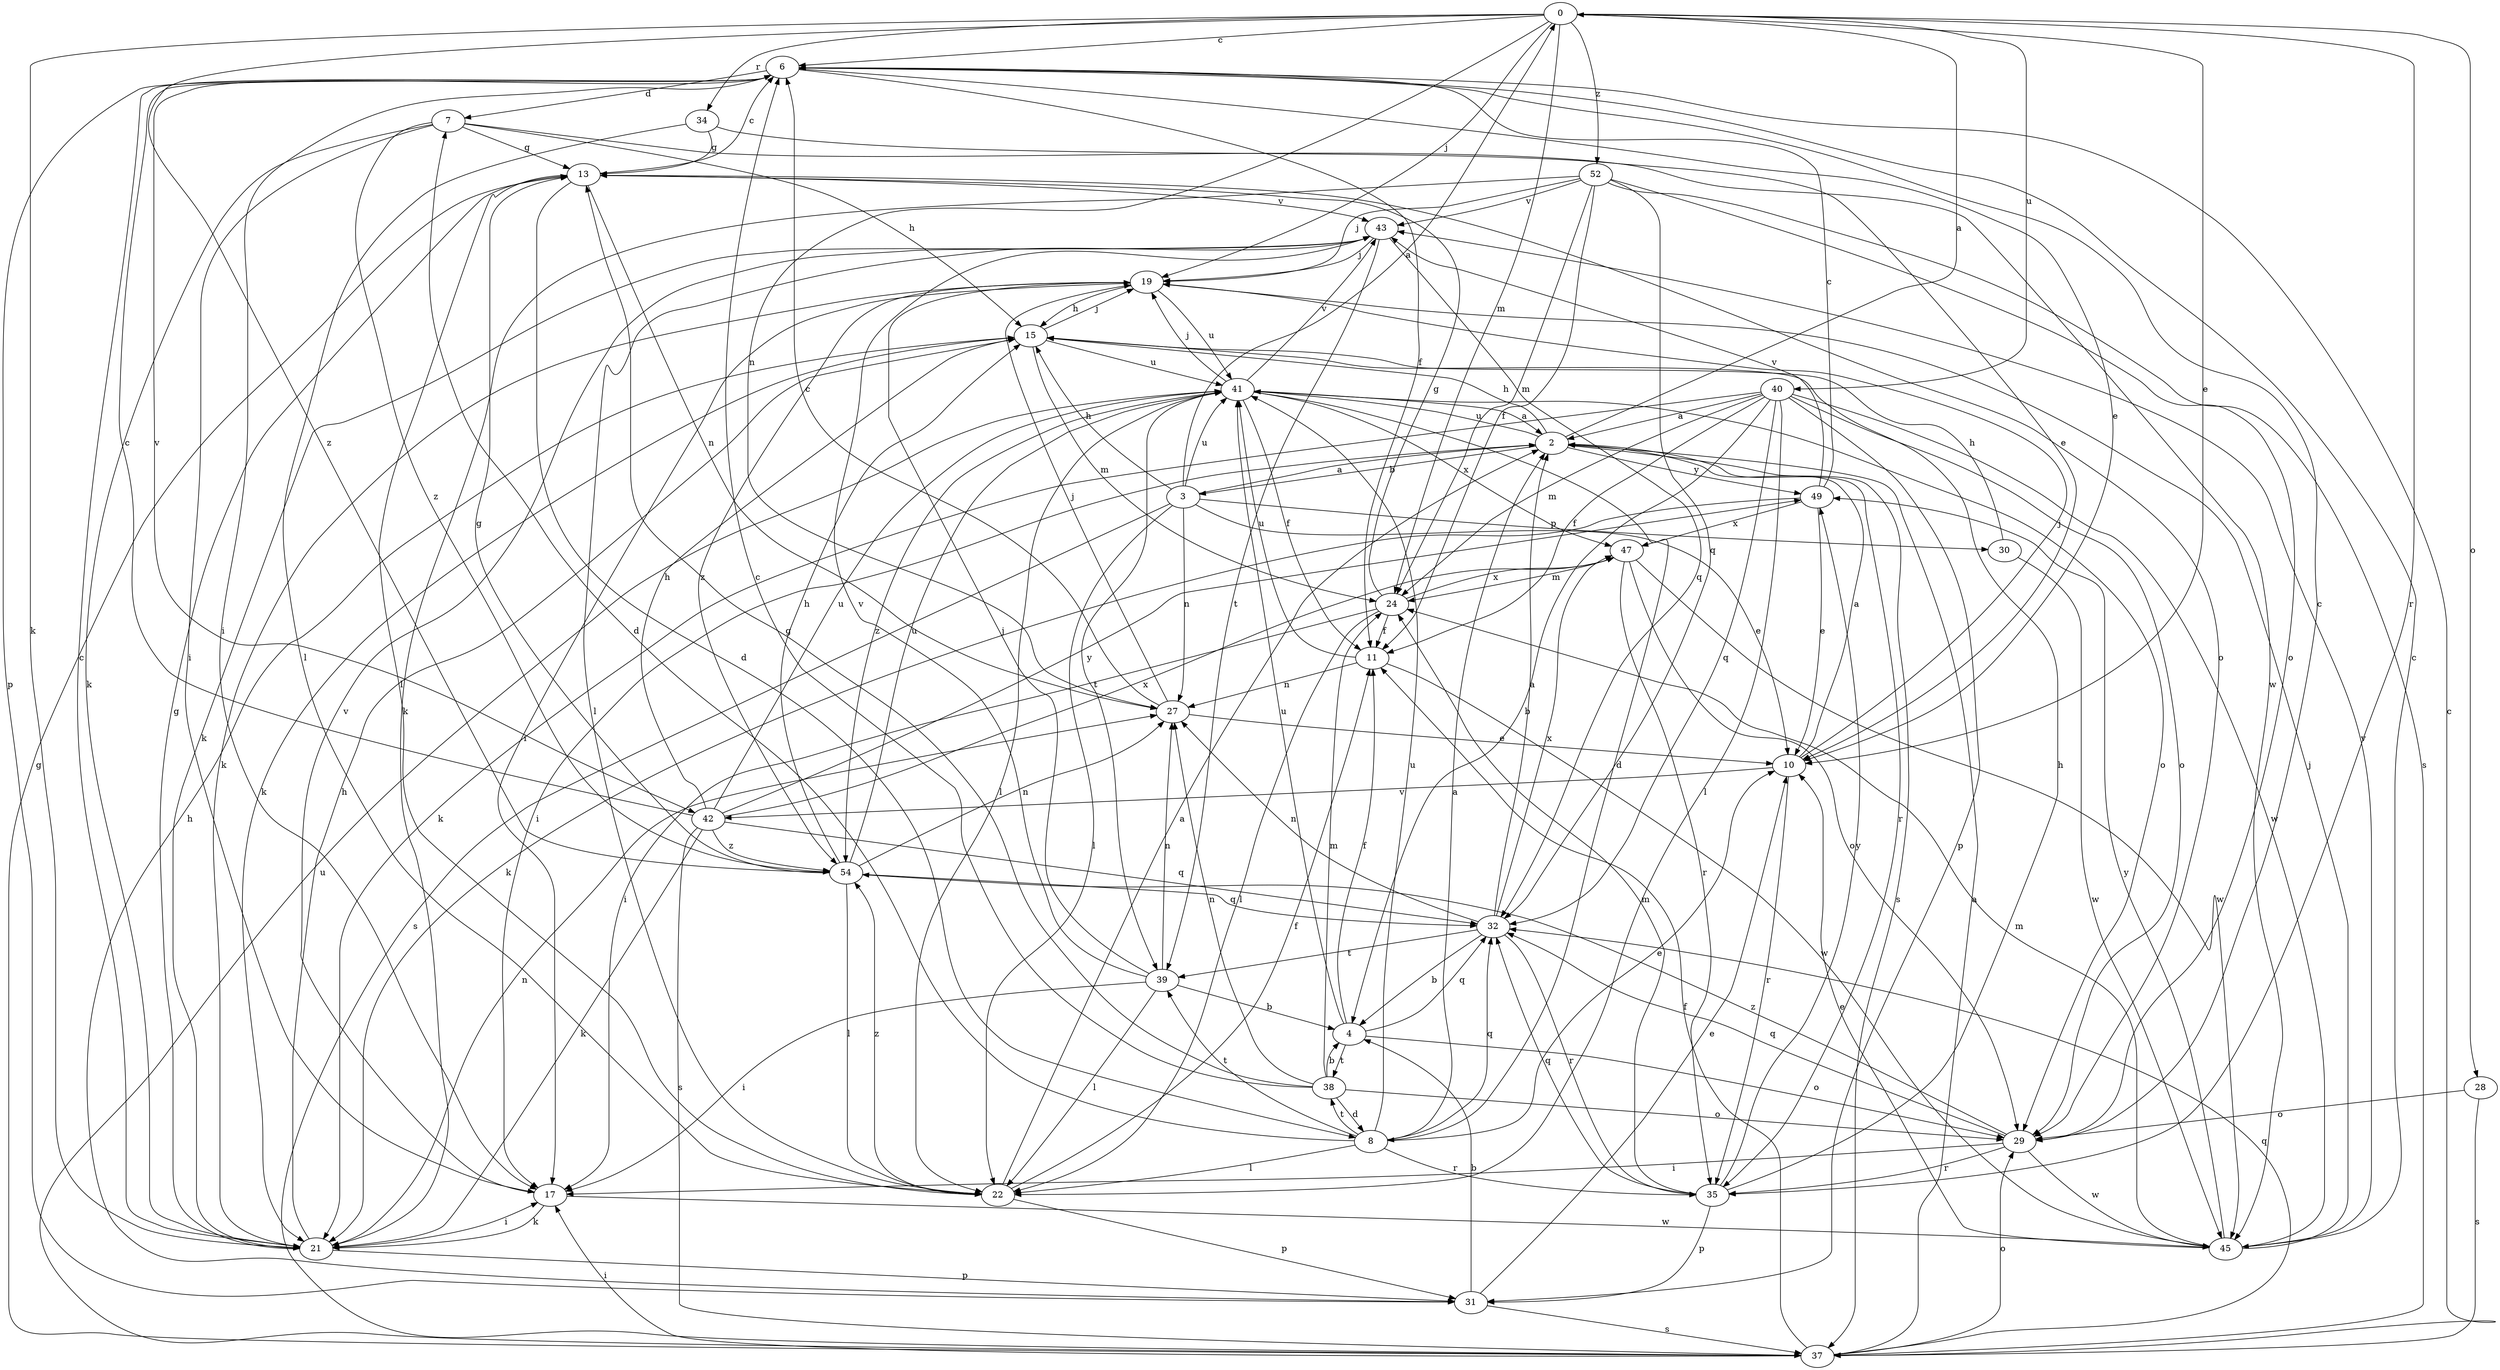 strict digraph  {
0;
2;
3;
4;
6;
7;
8;
10;
11;
13;
15;
17;
19;
21;
22;
24;
27;
28;
29;
30;
31;
32;
34;
35;
37;
38;
39;
40;
41;
42;
43;
45;
47;
49;
52;
54;
0 -> 6  [label=c];
0 -> 10  [label=e];
0 -> 19  [label=j];
0 -> 21  [label=k];
0 -> 24  [label=m];
0 -> 27  [label=n];
0 -> 28  [label=o];
0 -> 34  [label=r];
0 -> 35  [label=r];
0 -> 40  [label=u];
0 -> 52  [label=z];
0 -> 54  [label=z];
2 -> 0  [label=a];
2 -> 3  [label=b];
2 -> 15  [label=h];
2 -> 17  [label=i];
2 -> 35  [label=r];
2 -> 37  [label=s];
2 -> 41  [label=u];
2 -> 49  [label=y];
3 -> 0  [label=a];
3 -> 2  [label=a];
3 -> 10  [label=e];
3 -> 15  [label=h];
3 -> 22  [label=l];
3 -> 27  [label=n];
3 -> 30  [label=p];
3 -> 37  [label=s];
3 -> 41  [label=u];
4 -> 11  [label=f];
4 -> 29  [label=o];
4 -> 32  [label=q];
4 -> 38  [label=t];
4 -> 41  [label=u];
6 -> 7  [label=d];
6 -> 10  [label=e];
6 -> 11  [label=f];
6 -> 17  [label=i];
6 -> 31  [label=p];
6 -> 42  [label=v];
7 -> 13  [label=g];
7 -> 15  [label=h];
7 -> 17  [label=i];
7 -> 21  [label=k];
7 -> 45  [label=w];
7 -> 54  [label=z];
8 -> 2  [label=a];
8 -> 7  [label=d];
8 -> 10  [label=e];
8 -> 22  [label=l];
8 -> 32  [label=q];
8 -> 35  [label=r];
8 -> 38  [label=t];
8 -> 39  [label=t];
8 -> 41  [label=u];
10 -> 2  [label=a];
10 -> 19  [label=j];
10 -> 35  [label=r];
10 -> 42  [label=v];
11 -> 27  [label=n];
11 -> 41  [label=u];
11 -> 45  [label=w];
13 -> 6  [label=c];
13 -> 8  [label=d];
13 -> 22  [label=l];
13 -> 27  [label=n];
13 -> 29  [label=o];
13 -> 43  [label=v];
15 -> 19  [label=j];
15 -> 21  [label=k];
15 -> 24  [label=m];
15 -> 41  [label=u];
17 -> 21  [label=k];
17 -> 43  [label=v];
17 -> 45  [label=w];
19 -> 15  [label=h];
19 -> 17  [label=i];
19 -> 21  [label=k];
19 -> 41  [label=u];
19 -> 54  [label=z];
21 -> 6  [label=c];
21 -> 13  [label=g];
21 -> 15  [label=h];
21 -> 17  [label=i];
21 -> 27  [label=n];
21 -> 31  [label=p];
22 -> 2  [label=a];
22 -> 11  [label=f];
22 -> 31  [label=p];
22 -> 54  [label=z];
24 -> 11  [label=f];
24 -> 13  [label=g];
24 -> 17  [label=i];
24 -> 22  [label=l];
24 -> 47  [label=x];
27 -> 6  [label=c];
27 -> 10  [label=e];
27 -> 19  [label=j];
28 -> 29  [label=o];
28 -> 37  [label=s];
29 -> 6  [label=c];
29 -> 17  [label=i];
29 -> 32  [label=q];
29 -> 35  [label=r];
29 -> 45  [label=w];
29 -> 54  [label=z];
30 -> 15  [label=h];
30 -> 45  [label=w];
31 -> 4  [label=b];
31 -> 10  [label=e];
31 -> 15  [label=h];
31 -> 37  [label=s];
32 -> 2  [label=a];
32 -> 4  [label=b];
32 -> 27  [label=n];
32 -> 35  [label=r];
32 -> 39  [label=t];
32 -> 47  [label=x];
34 -> 10  [label=e];
34 -> 13  [label=g];
34 -> 22  [label=l];
35 -> 15  [label=h];
35 -> 24  [label=m];
35 -> 31  [label=p];
35 -> 32  [label=q];
35 -> 49  [label=y];
37 -> 2  [label=a];
37 -> 6  [label=c];
37 -> 11  [label=f];
37 -> 13  [label=g];
37 -> 17  [label=i];
37 -> 29  [label=o];
37 -> 32  [label=q];
37 -> 41  [label=u];
38 -> 4  [label=b];
38 -> 6  [label=c];
38 -> 8  [label=d];
38 -> 13  [label=g];
38 -> 24  [label=m];
38 -> 27  [label=n];
38 -> 29  [label=o];
39 -> 4  [label=b];
39 -> 17  [label=i];
39 -> 19  [label=j];
39 -> 22  [label=l];
39 -> 27  [label=n];
39 -> 43  [label=v];
40 -> 2  [label=a];
40 -> 4  [label=b];
40 -> 11  [label=f];
40 -> 21  [label=k];
40 -> 22  [label=l];
40 -> 24  [label=m];
40 -> 29  [label=o];
40 -> 31  [label=p];
40 -> 32  [label=q];
40 -> 45  [label=w];
41 -> 2  [label=a];
41 -> 8  [label=d];
41 -> 11  [label=f];
41 -> 19  [label=j];
41 -> 22  [label=l];
41 -> 29  [label=o];
41 -> 39  [label=t];
41 -> 43  [label=v];
41 -> 47  [label=x];
41 -> 54  [label=z];
42 -> 6  [label=c];
42 -> 15  [label=h];
42 -> 21  [label=k];
42 -> 32  [label=q];
42 -> 37  [label=s];
42 -> 41  [label=u];
42 -> 47  [label=x];
42 -> 49  [label=y];
42 -> 54  [label=z];
43 -> 19  [label=j];
43 -> 21  [label=k];
43 -> 22  [label=l];
43 -> 32  [label=q];
43 -> 39  [label=t];
45 -> 6  [label=c];
45 -> 10  [label=e];
45 -> 19  [label=j];
45 -> 24  [label=m];
45 -> 43  [label=v];
45 -> 49  [label=y];
47 -> 24  [label=m];
47 -> 29  [label=o];
47 -> 35  [label=r];
47 -> 45  [label=w];
49 -> 6  [label=c];
49 -> 10  [label=e];
49 -> 21  [label=k];
49 -> 43  [label=v];
49 -> 47  [label=x];
52 -> 11  [label=f];
52 -> 19  [label=j];
52 -> 21  [label=k];
52 -> 24  [label=m];
52 -> 29  [label=o];
52 -> 32  [label=q];
52 -> 37  [label=s];
52 -> 43  [label=v];
54 -> 13  [label=g];
54 -> 15  [label=h];
54 -> 22  [label=l];
54 -> 27  [label=n];
54 -> 32  [label=q];
54 -> 41  [label=u];
}
